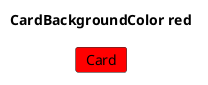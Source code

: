 @startuml
'!include ../../../plantuml-styles/plantuml-ae-skinparam-ex.iuml

skinparam CardBackgroundColor red

title CardBackgroundColor red

card Card

@enduml